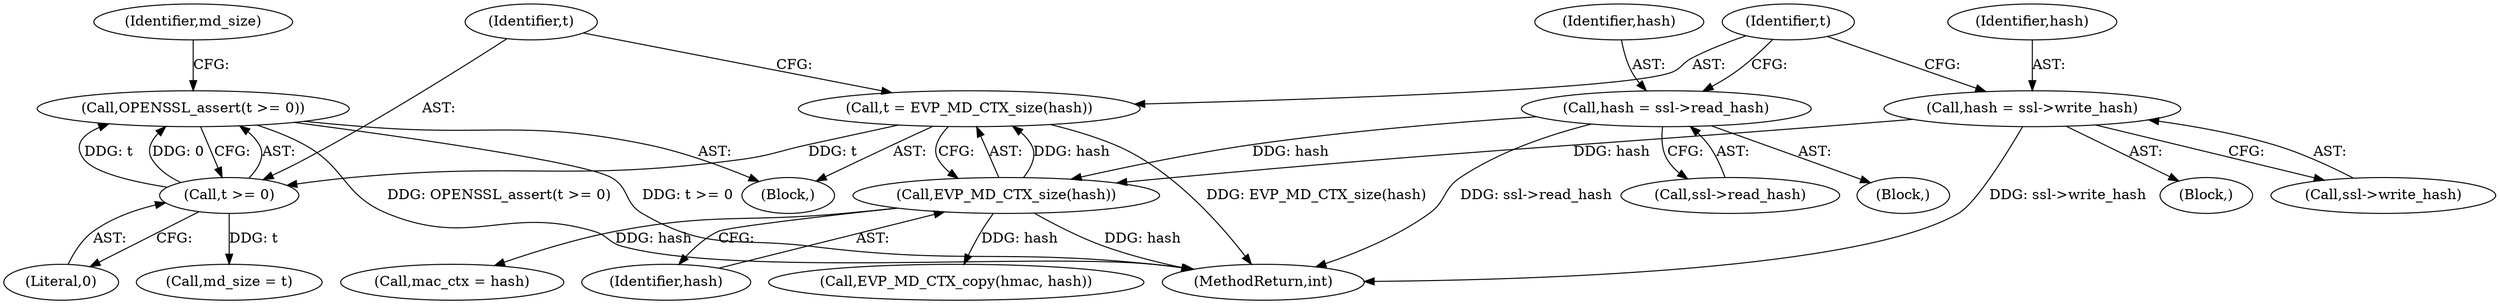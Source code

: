 digraph "0_openssl_4ad93618d26a3ea23d36ad5498ff4f59eff3a4d2_3@API" {
"1000168" [label="(Call,OPENSSL_assert(t >= 0))"];
"1000169" [label="(Call,t >= 0)"];
"1000164" [label="(Call,t = EVP_MD_CTX_size(hash))"];
"1000166" [label="(Call,EVP_MD_CTX_size(hash))"];
"1000159" [label="(Call,hash = ssl->read_hash)"];
"1000145" [label="(Call,hash = ssl->write_hash)"];
"1000167" [label="(Identifier,hash)"];
"1000145" [label="(Call,hash = ssl->write_hash)"];
"1000173" [label="(Identifier,md_size)"];
"1000506" [label="(MethodReturn,int)"];
"1000168" [label="(Call,OPENSSL_assert(t >= 0))"];
"1000169" [label="(Call,t >= 0)"];
"1000159" [label="(Call,hash = ssl->read_hash)"];
"1000137" [label="(Block,)"];
"1000151" [label="(Block,)"];
"1000172" [label="(Call,md_size = t)"];
"1000171" [label="(Literal,0)"];
"1000160" [label="(Identifier,hash)"];
"1000165" [label="(Identifier,t)"];
"1000166" [label="(Call,EVP_MD_CTX_size(hash))"];
"1000192" [label="(Call,EVP_MD_CTX_copy(hmac, hash))"];
"1000147" [label="(Call,ssl->write_hash)"];
"1000170" [label="(Identifier,t)"];
"1000164" [label="(Call,t = EVP_MD_CTX_size(hash))"];
"1000178" [label="(Call,mac_ctx = hash)"];
"1000146" [label="(Identifier,hash)"];
"1000108" [label="(Block,)"];
"1000161" [label="(Call,ssl->read_hash)"];
"1000168" -> "1000108"  [label="AST: "];
"1000168" -> "1000169"  [label="CFG: "];
"1000169" -> "1000168"  [label="AST: "];
"1000173" -> "1000168"  [label="CFG: "];
"1000168" -> "1000506"  [label="DDG: OPENSSL_assert(t >= 0)"];
"1000168" -> "1000506"  [label="DDG: t >= 0"];
"1000169" -> "1000168"  [label="DDG: t"];
"1000169" -> "1000168"  [label="DDG: 0"];
"1000169" -> "1000171"  [label="CFG: "];
"1000170" -> "1000169"  [label="AST: "];
"1000171" -> "1000169"  [label="AST: "];
"1000164" -> "1000169"  [label="DDG: t"];
"1000169" -> "1000172"  [label="DDG: t"];
"1000164" -> "1000108"  [label="AST: "];
"1000164" -> "1000166"  [label="CFG: "];
"1000165" -> "1000164"  [label="AST: "];
"1000166" -> "1000164"  [label="AST: "];
"1000170" -> "1000164"  [label="CFG: "];
"1000164" -> "1000506"  [label="DDG: EVP_MD_CTX_size(hash)"];
"1000166" -> "1000164"  [label="DDG: hash"];
"1000166" -> "1000167"  [label="CFG: "];
"1000167" -> "1000166"  [label="AST: "];
"1000166" -> "1000506"  [label="DDG: hash"];
"1000159" -> "1000166"  [label="DDG: hash"];
"1000145" -> "1000166"  [label="DDG: hash"];
"1000166" -> "1000178"  [label="DDG: hash"];
"1000166" -> "1000192"  [label="DDG: hash"];
"1000159" -> "1000151"  [label="AST: "];
"1000159" -> "1000161"  [label="CFG: "];
"1000160" -> "1000159"  [label="AST: "];
"1000161" -> "1000159"  [label="AST: "];
"1000165" -> "1000159"  [label="CFG: "];
"1000159" -> "1000506"  [label="DDG: ssl->read_hash"];
"1000145" -> "1000137"  [label="AST: "];
"1000145" -> "1000147"  [label="CFG: "];
"1000146" -> "1000145"  [label="AST: "];
"1000147" -> "1000145"  [label="AST: "];
"1000165" -> "1000145"  [label="CFG: "];
"1000145" -> "1000506"  [label="DDG: ssl->write_hash"];
}

